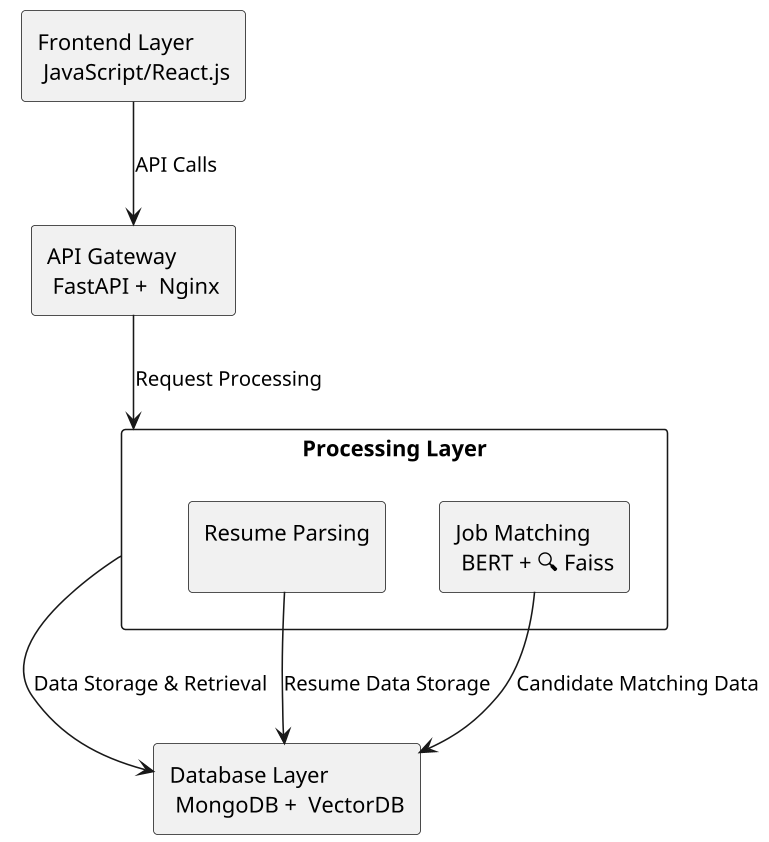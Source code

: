 @startuml Level0_system_design

skinparam dpi 150


' Frontend Layer
rectangle "Frontend Layer\n JavaScript/React.js" as FE 

' API Gateway Layer
rectangle "API Gateway\n FastAPI +  Nginx" as APIG 

' Core Processing Layer
rectangle "Processing Layer" as PL {
  rectangle "Resume Parsing\n" as RP
  rectangle "Job Matching\n BERT + 🔍 Faiss" as JM
}

' Database Layer
rectangle "Database Layer\n MongoDB +  VectorDB" as DB 

' Define Relationships
FE -down-> APIG : API Calls
APIG -down-> PL : Request Processing
PL -down-> DB : Data Storage & Retrieval
RP -down-> DB : Resume Data Storage
JM -down-> DB : Candidate Matching Data

@enduml
